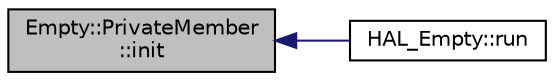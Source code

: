 digraph "Empty::PrivateMember::init"
{
 // INTERACTIVE_SVG=YES
  edge [fontname="Helvetica",fontsize="10",labelfontname="Helvetica",labelfontsize="10"];
  node [fontname="Helvetica",fontsize="10",shape=record];
  rankdir="LR";
  Node1 [label="Empty::PrivateMember\l::init",height=0.2,width=0.4,color="black", fillcolor="grey75", style="filled", fontcolor="black"];
  Node1 -> Node2 [dir="back",color="midnightblue",fontsize="10",style="solid",fontname="Helvetica"];
  Node2 [label="HAL_Empty::run",height=0.2,width=0.4,color="black", fillcolor="white", style="filled",URL="$classHAL__Empty.html#ae8a0753f0bf4a4d00e5c771ecaae0a14"];
}
